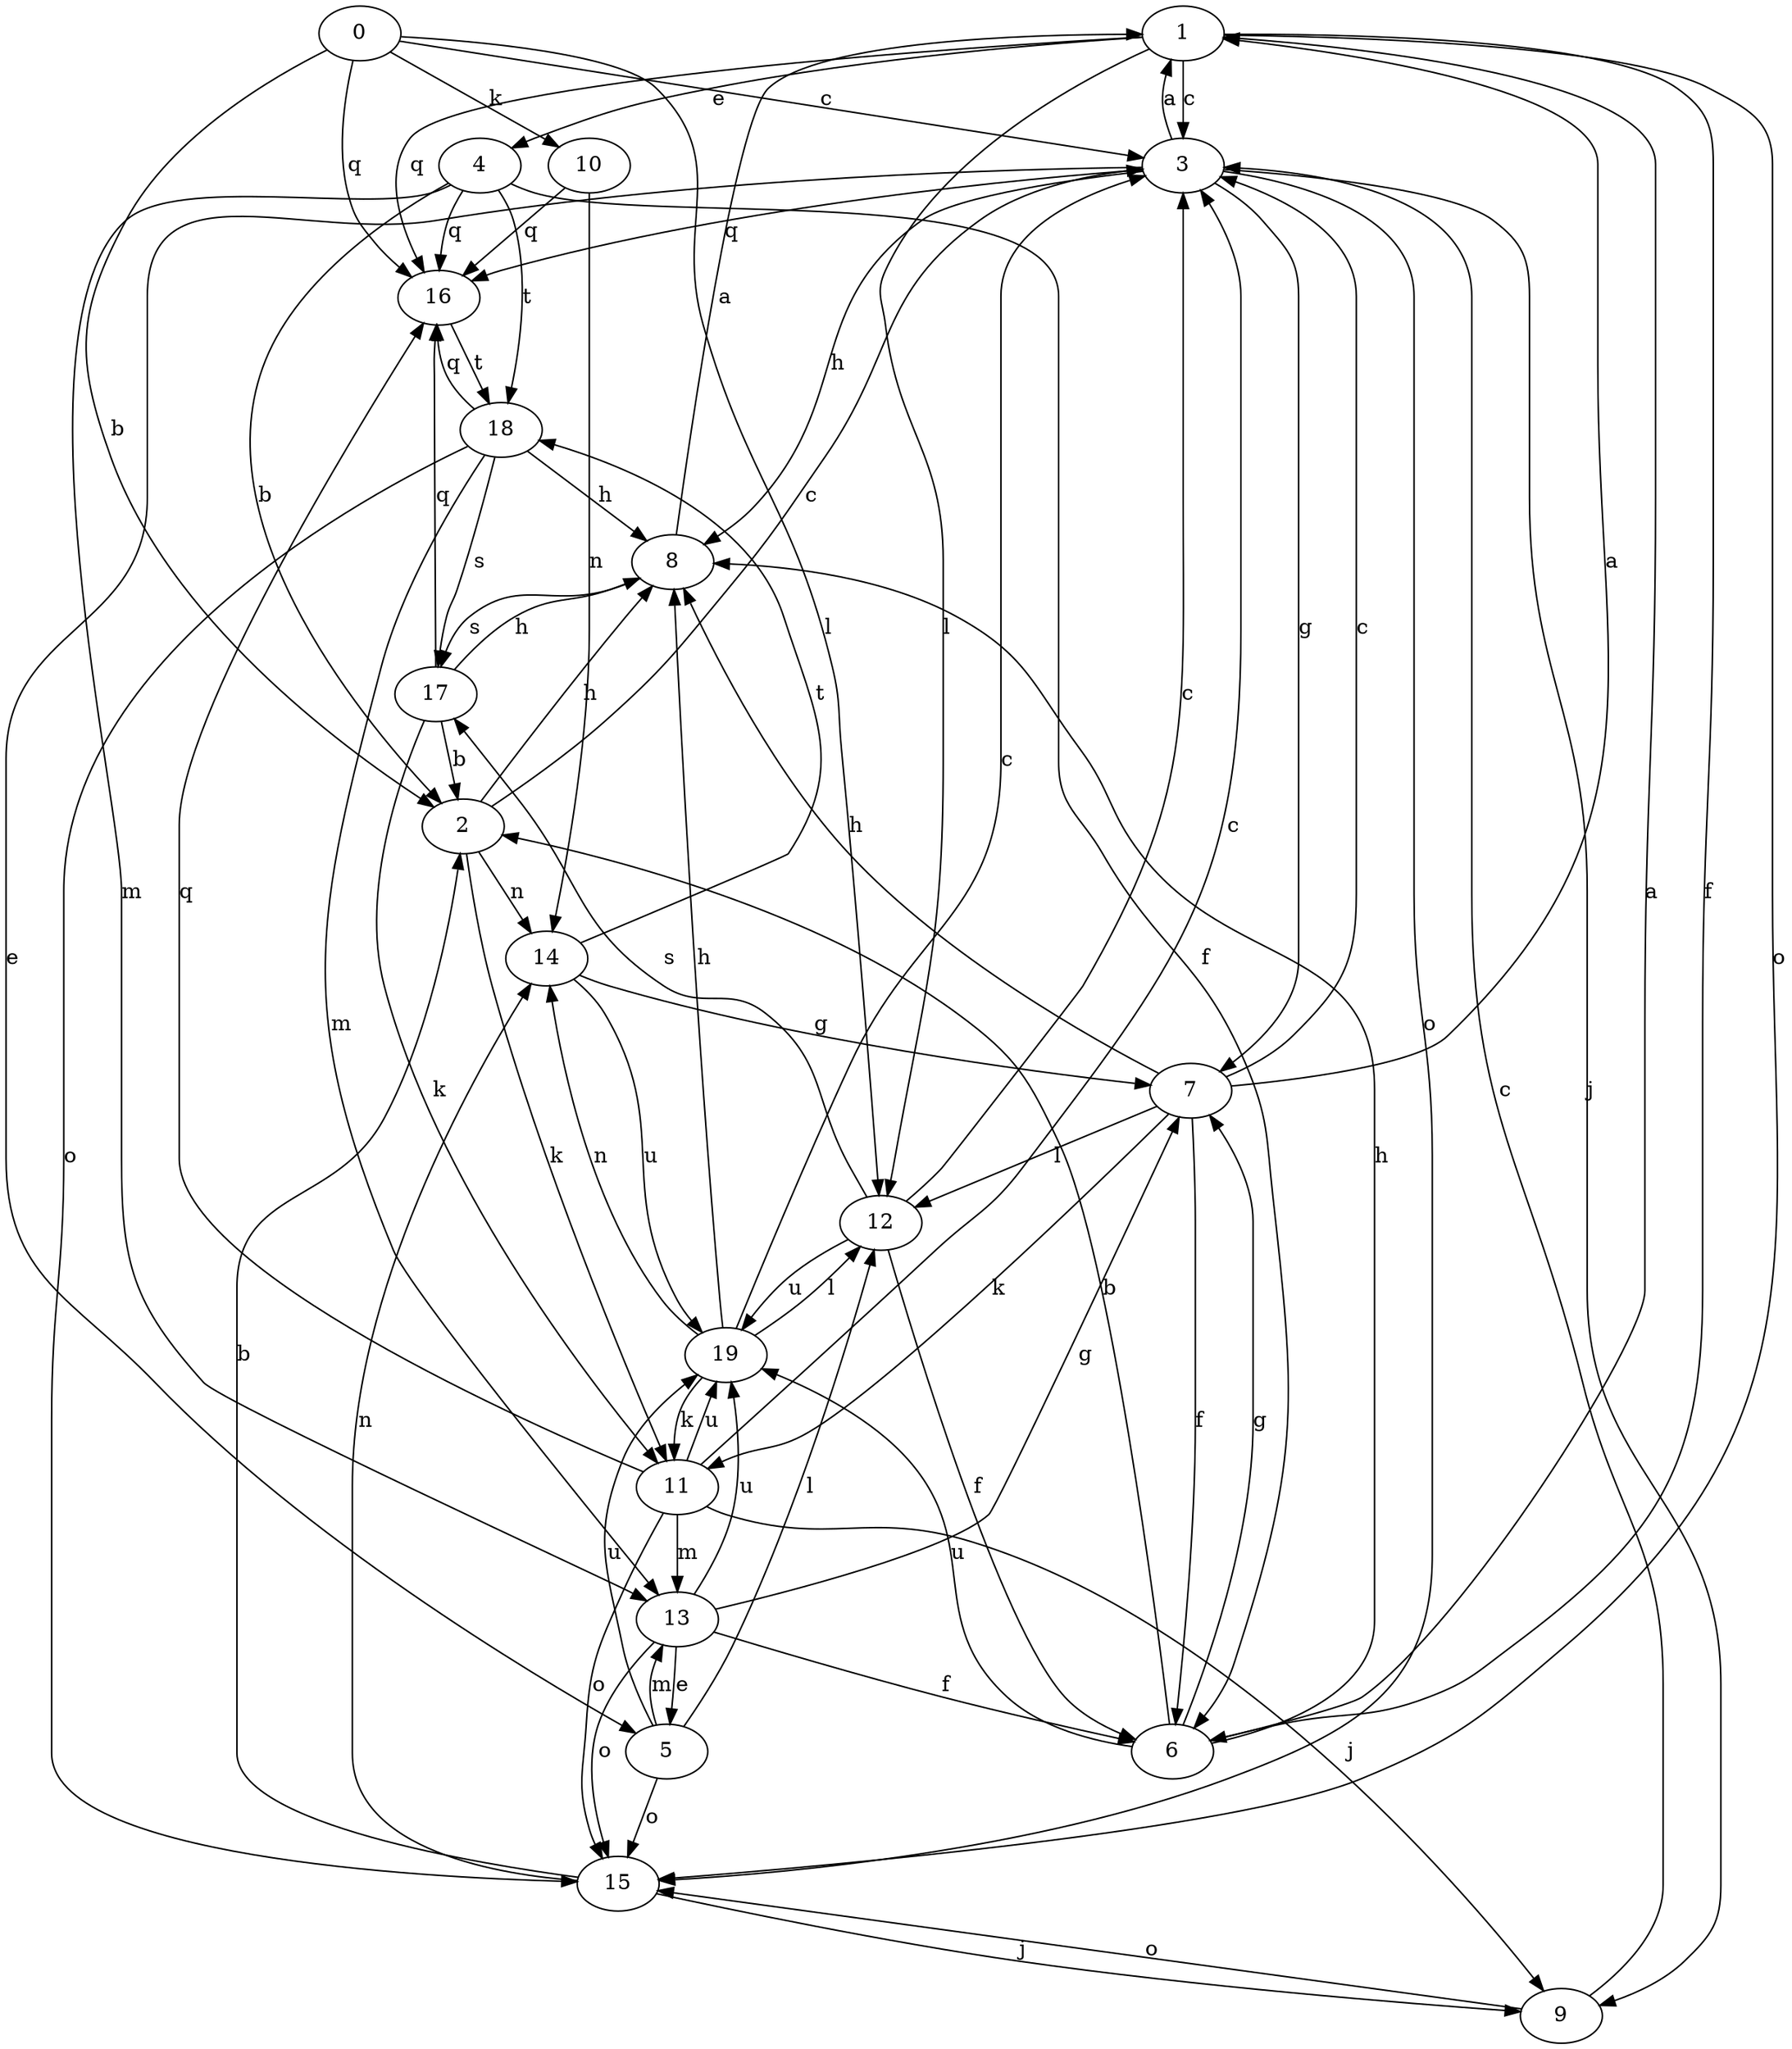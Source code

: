 strict digraph  {
1;
2;
3;
4;
5;
6;
7;
8;
9;
10;
11;
12;
13;
14;
15;
16;
17;
18;
19;
0;
1 -> 3  [label=c];
1 -> 4  [label=e];
1 -> 6  [label=f];
1 -> 12  [label=l];
1 -> 15  [label=o];
1 -> 16  [label=q];
2 -> 3  [label=c];
2 -> 8  [label=h];
2 -> 11  [label=k];
2 -> 14  [label=n];
3 -> 1  [label=a];
3 -> 5  [label=e];
3 -> 7  [label=g];
3 -> 8  [label=h];
3 -> 9  [label=j];
3 -> 15  [label=o];
3 -> 16  [label=q];
4 -> 2  [label=b];
4 -> 6  [label=f];
4 -> 13  [label=m];
4 -> 16  [label=q];
4 -> 18  [label=t];
5 -> 12  [label=l];
5 -> 13  [label=m];
5 -> 15  [label=o];
5 -> 19  [label=u];
6 -> 1  [label=a];
6 -> 2  [label=b];
6 -> 7  [label=g];
6 -> 8  [label=h];
6 -> 19  [label=u];
7 -> 1  [label=a];
7 -> 3  [label=c];
7 -> 6  [label=f];
7 -> 8  [label=h];
7 -> 11  [label=k];
7 -> 12  [label=l];
8 -> 1  [label=a];
8 -> 17  [label=s];
9 -> 3  [label=c];
9 -> 15  [label=o];
10 -> 14  [label=n];
10 -> 16  [label=q];
11 -> 3  [label=c];
11 -> 9  [label=j];
11 -> 13  [label=m];
11 -> 15  [label=o];
11 -> 16  [label=q];
11 -> 19  [label=u];
12 -> 3  [label=c];
12 -> 6  [label=f];
12 -> 17  [label=s];
12 -> 19  [label=u];
13 -> 5  [label=e];
13 -> 6  [label=f];
13 -> 7  [label=g];
13 -> 15  [label=o];
13 -> 19  [label=u];
14 -> 7  [label=g];
14 -> 18  [label=t];
14 -> 19  [label=u];
15 -> 2  [label=b];
15 -> 9  [label=j];
15 -> 14  [label=n];
16 -> 18  [label=t];
17 -> 2  [label=b];
17 -> 8  [label=h];
17 -> 11  [label=k];
17 -> 16  [label=q];
18 -> 8  [label=h];
18 -> 13  [label=m];
18 -> 15  [label=o];
18 -> 16  [label=q];
18 -> 17  [label=s];
19 -> 3  [label=c];
19 -> 8  [label=h];
19 -> 11  [label=k];
19 -> 12  [label=l];
19 -> 14  [label=n];
0 -> 2  [label=b];
0 -> 3  [label=c];
0 -> 10  [label=k];
0 -> 12  [label=l];
0 -> 16  [label=q];
}
